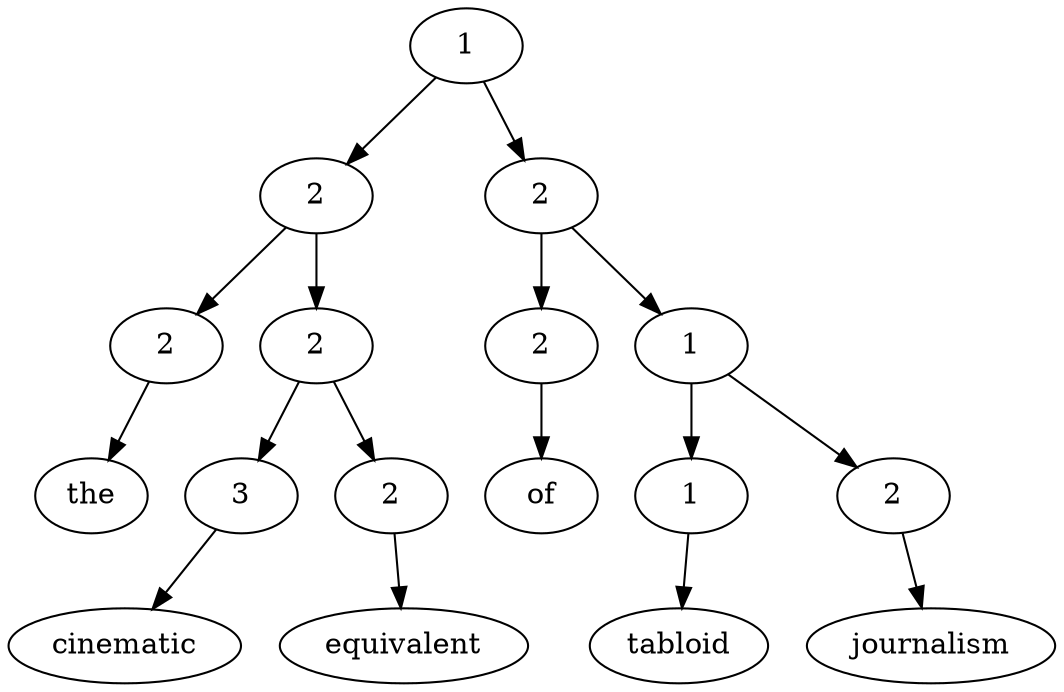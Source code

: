 digraph G{Node0 [label="1"]
Node0 -> Node1
Node0 -> Node9
Node1 [label="2"]
Node1 -> Node2
Node1 -> Node4
Node9 [label="2"]
Node9 -> Node10
Node9 -> Node12
Node2 [label="2"]
Node2 -> Node3
Node4 [label="2"]
Node4 -> Node5
Node4 -> Node7
Node10 [label="2"]
Node10 -> Node11
Node12 [label="1"]
Node12 -> Node13
Node12 -> Node15
Node3 [label="the"]
Node5 [label="3"]
Node5 -> Node6
Node7 [label="2"]
Node7 -> Node8
Node11 [label="of"]
Node13 [label="1"]
Node13 -> Node14
Node15 [label="2"]
Node15 -> Node16
Node6 [label="cinematic"]
Node8 [label="equivalent"]
Node14 [label="tabloid"]
Node16 [label="journalism"]
}